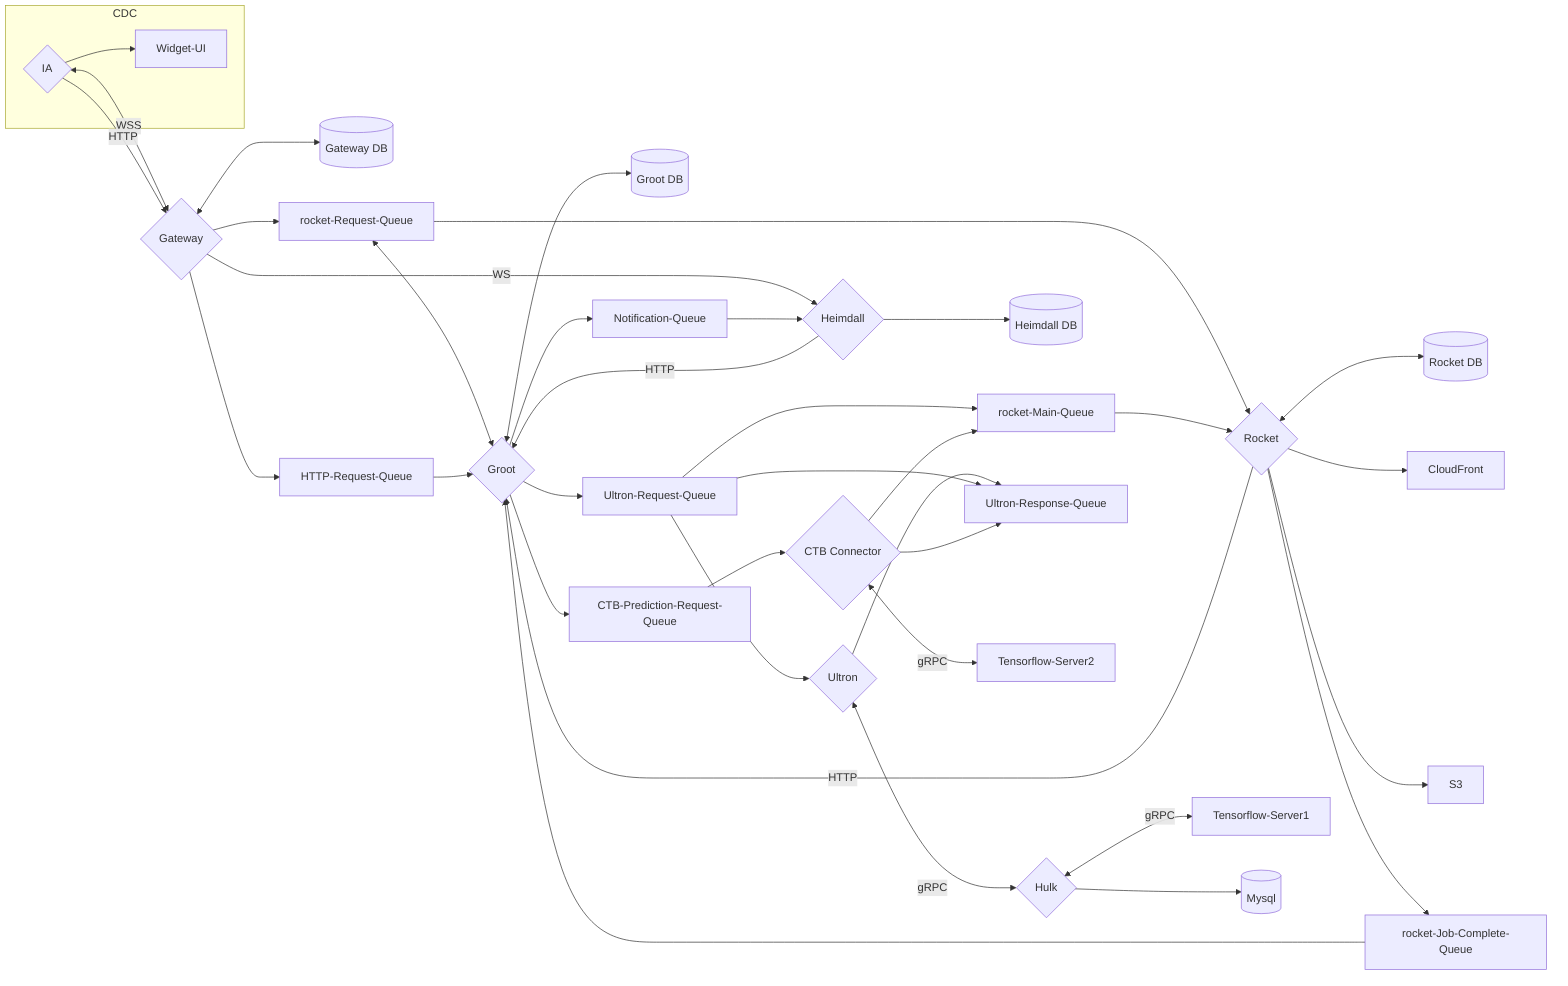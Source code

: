 flowchart LR

gateway{Gateway}
groot{Groot}
rocket{Rocket}
heimdall{Heimdall}
ultron{Ultron}
hulk{Hulk}
ctb-connector{CTB Connector}
ia{IA}

gateway-db[(Gateway DB)]
groot-db[(Groot DB)]
rocket-db[(Rocket DB)]
heimdall-db[(Heimdall DB)]

subgraph CDC
  direction LR
  ia -->Widget-UI
end

ia <-- WSS --> gateway
ia -- HTTP --> gateway
gateway --> HTTP-Request-Queue
gateway --> rocket-Request-Queue
gateway <--> gateway-db
gateway -- WS --> heimdall
rocket-Request-Queue <--> groot
HTTP-Request-Queue --> groot
rocket-Job-Complete-Queue --> groot
groot <--> groot-db
groot --> Ultron-Request-Queue
groot --> Notification-Queue
rocket <--> rocket-db
rocket-Request-Queue --> rocket
rocket-Main-Queue --> rocket
rocket --> CloudFront
rocket --> S3
rocket --> rocket-Job-Complete-Queue
rocket -- HTTP --> groot
heimdall --> heimdall-db
heimdall -- HTTP --> groot
Notification-Queue --> heimdall
Ultron-Request-Queue --> rocket-Main-Queue
Ultron-Request-Queue --> ultron
ultron --> Ultron-Response-Queue
Ultron-Request-Queue --> Ultron-Response-Queue
groot --> CTB-Prediction-Request-Queue
ultron <-- gRPC --> hulk 
hulk  <-- gRPC --> Tensorflow-Server1
hulk  --> id5[(Mysql)]
ctb-connector <-- gRPC --> Tensorflow-Server2
ctb-connector --> rocket-Main-Queue
CTB-Prediction-Request-Queue --> ctb-connector
ctb-connector --> Ultron-Response-Queue